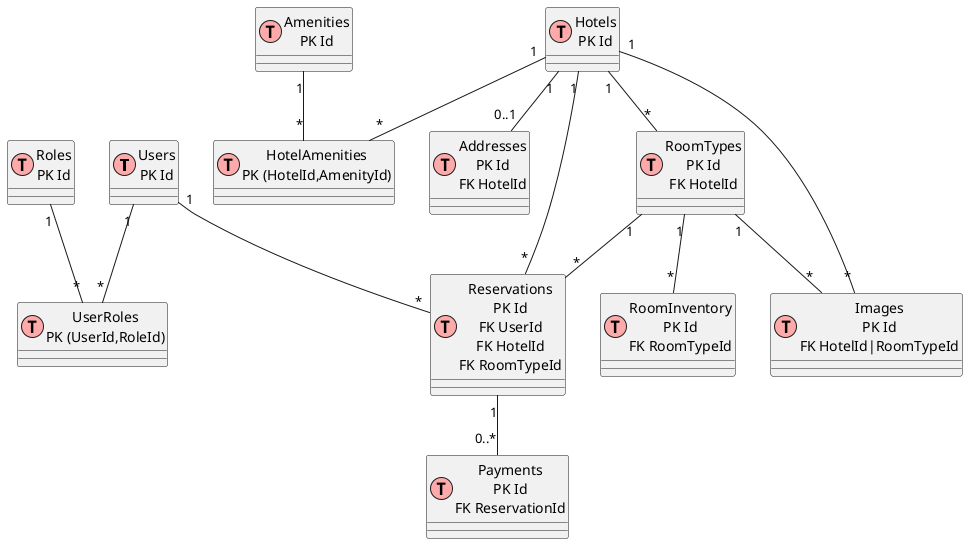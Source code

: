@startuml
!define TABLE(name,desc) class name as "desc" << (T,#FFAAAA) >>
TABLE(Users, "Users\nPK Id")
TABLE(Roles, "Roles\nPK Id")
TABLE(UserRoles, "UserRoles\nPK (UserId,RoleId)")
Users "1" -- "*" UserRoles
Roles "1" -- "*" UserRoles

TABLE(Hotels, "Hotels\nPK Id")
TABLE(Addresses, "Addresses\nPK Id\nFK HotelId")
Hotels "1" -- "0..1" Addresses

TABLE(Amenities, "Amenities\nPK Id")
TABLE(HotelAmenities, "HotelAmenities\nPK (HotelId,AmenityId)")
Hotels "1" -- "*" HotelAmenities
Amenities "1" -- "*" HotelAmenities

TABLE(RoomTypes, "RoomTypes\nPK Id\nFK HotelId")
Hotels "1" -- "*" RoomTypes

TABLE(RoomInventory, "RoomInventory\nPK Id\nFK RoomTypeId")
RoomTypes "1" -- "*" RoomInventory

TABLE(Images, "Images\nPK Id\nFK HotelId|RoomTypeId")
Hotels "1" -- "*" Images
RoomTypes "1" -- "*" Images

TABLE(Reservations, "Reservations\nPK Id\nFK UserId\nFK HotelId\nFK RoomTypeId")
Users "1" -- "*" Reservations
Hotels "1" -- "*" Reservations
RoomTypes "1" -- "*" Reservations

TABLE(Payments, "Payments\nPK Id\nFK ReservationId")
Reservations "1" -- "0..*" Payments
@enduml
